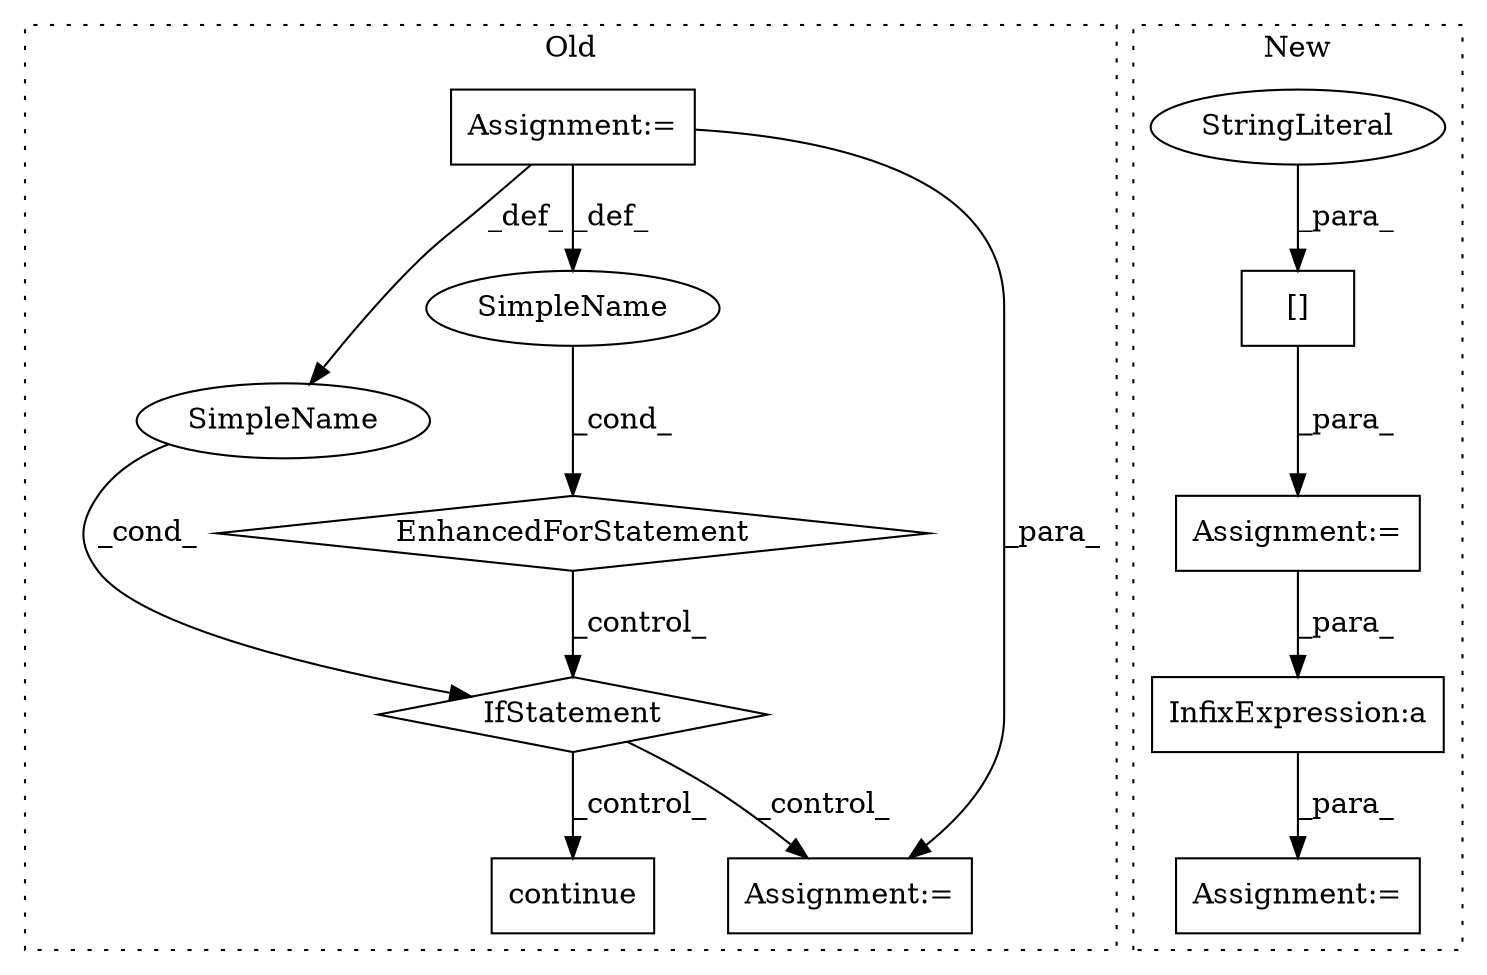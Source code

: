 digraph G {
subgraph cluster0 {
1 [label="continue" a="18" s="3643" l="9" shape="box"];
3 [label="IfStatement" a="25" s="3596,3627" l="4,2" shape="diamond"];
4 [label="SimpleName" a="42" s="" l="" shape="ellipse"];
5 [label="SimpleName" a="42" s="3548" l="1" shape="ellipse"];
6 [label="Assignment:=" a="7" s="3483,3582" l="61,2" shape="box"];
7 [label="EnhancedForStatement" a="70" s="3483,3582" l="61,2" shape="diamond"];
10 [label="Assignment:=" a="7" s="3696" l="2" shape="box"];
label = "Old";
style="dotted";
}
subgraph cluster1 {
2 [label="[]" a="2" s="4100,4123" l="11,1" shape="box"];
8 [label="StringLiteral" a="45" s="4111" l="12" shape="ellipse"];
9 [label="Assignment:=" a="7" s="4089" l="44" shape="box"];
11 [label="Assignment:=" a="7" s="3987" l="16" shape="box"];
12 [label="InfixExpression:a" a="27" s="4009" l="3" shape="box"];
label = "New";
style="dotted";
}
2 -> 9 [label="_para_"];
3 -> 1 [label="_control_"];
3 -> 10 [label="_control_"];
4 -> 3 [label="_cond_"];
5 -> 7 [label="_cond_"];
6 -> 4 [label="_def_"];
6 -> 10 [label="_para_"];
6 -> 5 [label="_def_"];
7 -> 3 [label="_control_"];
8 -> 2 [label="_para_"];
9 -> 12 [label="_para_"];
12 -> 11 [label="_para_"];
}
